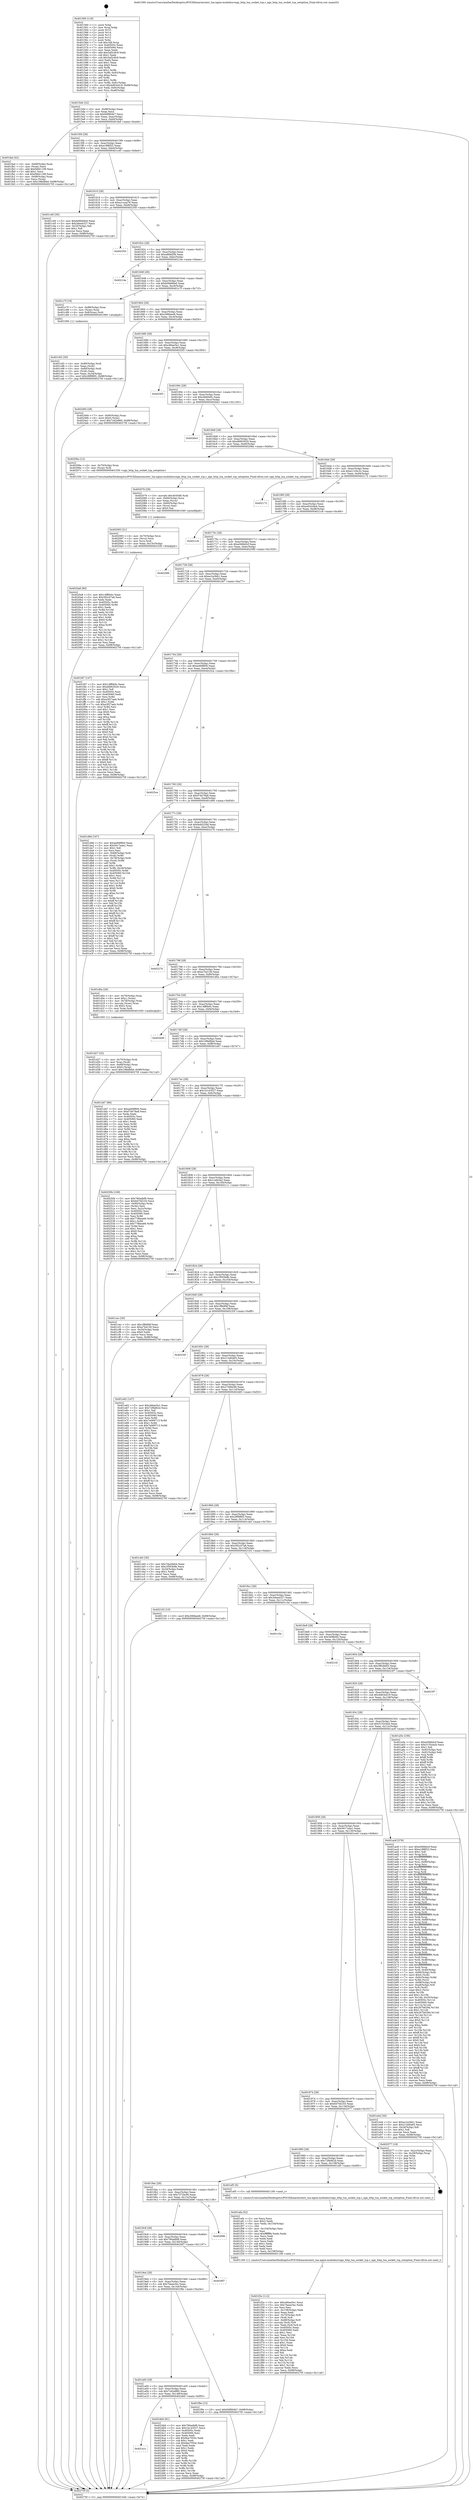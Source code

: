 digraph "0x401560" {
  label = "0x401560 (/mnt/c/Users/mathe/Desktop/tcc/POCII/binaries/extr_lua-nginx-modulesrcngx_http_lua_socket_tcp.c_ngx_http_lua_socket_tcp_setoption_Final-ollvm.out::main(0))"
  labelloc = "t"
  node[shape=record]

  Entry [label="",width=0.3,height=0.3,shape=circle,fillcolor=black,style=filled]
  "0x4015d4" [label="{
     0x4015d4 [32]\l
     | [instrs]\l
     &nbsp;&nbsp;0x4015d4 \<+6\>: mov -0x98(%rbp),%eax\l
     &nbsp;&nbsp;0x4015da \<+2\>: mov %eax,%ecx\l
     &nbsp;&nbsp;0x4015dc \<+6\>: sub $0x94f964b7,%ecx\l
     &nbsp;&nbsp;0x4015e2 \<+6\>: mov %eax,-0xac(%rbp)\l
     &nbsp;&nbsp;0x4015e8 \<+6\>: mov %ecx,-0xb0(%rbp)\l
     &nbsp;&nbsp;0x4015ee \<+6\>: je 0000000000401fad \<main+0xa4d\>\l
  }"]
  "0x401fad" [label="{
     0x401fad [42]\l
     | [instrs]\l
     &nbsp;&nbsp;0x401fad \<+4\>: mov -0x68(%rbp),%rax\l
     &nbsp;&nbsp;0x401fb1 \<+2\>: mov (%rax),%ecx\l
     &nbsp;&nbsp;0x401fb3 \<+6\>: add $0xf4841199,%ecx\l
     &nbsp;&nbsp;0x401fb9 \<+3\>: add $0x1,%ecx\l
     &nbsp;&nbsp;0x401fbc \<+6\>: sub $0xf4841199,%ecx\l
     &nbsp;&nbsp;0x401fc2 \<+4\>: mov -0x68(%rbp),%rax\l
     &nbsp;&nbsp;0x401fc6 \<+2\>: mov %ecx,(%rax)\l
     &nbsp;&nbsp;0x401fc8 \<+10\>: movl $0x198efbbd,-0x98(%rbp)\l
     &nbsp;&nbsp;0x401fd2 \<+5\>: jmp 000000000040270f \<main+0x11af\>\l
  }"]
  "0x4015f4" [label="{
     0x4015f4 [28]\l
     | [instrs]\l
     &nbsp;&nbsp;0x4015f4 \<+5\>: jmp 00000000004015f9 \<main+0x99\>\l
     &nbsp;&nbsp;0x4015f9 \<+6\>: mov -0xac(%rbp),%eax\l
     &nbsp;&nbsp;0x4015ff \<+5\>: sub $0xa18f6f22,%eax\l
     &nbsp;&nbsp;0x401604 \<+6\>: mov %eax,-0xb4(%rbp)\l
     &nbsp;&nbsp;0x40160a \<+6\>: je 0000000000401c40 \<main+0x6e0\>\l
  }"]
  Exit [label="",width=0.3,height=0.3,shape=circle,fillcolor=black,style=filled,peripheries=2]
  "0x401c40" [label="{
     0x401c40 [30]\l
     | [instrs]\l
     &nbsp;&nbsp;0x401c40 \<+5\>: mov $0xb06b66e0,%eax\l
     &nbsp;&nbsp;0x401c45 \<+5\>: mov $0x3dea4327,%ecx\l
     &nbsp;&nbsp;0x401c4a \<+3\>: mov -0x35(%rbp),%dl\l
     &nbsp;&nbsp;0x401c4d \<+3\>: test $0x1,%dl\l
     &nbsp;&nbsp;0x401c50 \<+3\>: cmovne %ecx,%eax\l
     &nbsp;&nbsp;0x401c53 \<+6\>: mov %eax,-0x98(%rbp)\l
     &nbsp;&nbsp;0x401c59 \<+5\>: jmp 000000000040270f \<main+0x11af\>\l
  }"]
  "0x401610" [label="{
     0x401610 [28]\l
     | [instrs]\l
     &nbsp;&nbsp;0x401610 \<+5\>: jmp 0000000000401615 \<main+0xb5\>\l
     &nbsp;&nbsp;0x401615 \<+6\>: mov -0xac(%rbp),%eax\l
     &nbsp;&nbsp;0x40161b \<+5\>: sub $0xa1ccaa79,%eax\l
     &nbsp;&nbsp;0x401620 \<+6\>: mov %eax,-0xb8(%rbp)\l
     &nbsp;&nbsp;0x401626 \<+6\>: je 0000000000402350 \<main+0xdf0\>\l
  }"]
  "0x401a1c" [label="{
     0x401a1c\l
  }", style=dashed]
  "0x402350" [label="{
     0x402350\l
  }", style=dashed]
  "0x40162c" [label="{
     0x40162c [28]\l
     | [instrs]\l
     &nbsp;&nbsp;0x40162c \<+5\>: jmp 0000000000401631 \<main+0xd1\>\l
     &nbsp;&nbsp;0x401631 \<+6\>: mov -0xac(%rbp),%eax\l
     &nbsp;&nbsp;0x401637 \<+5\>: sub $0xa86bf2f4,%eax\l
     &nbsp;&nbsp;0x40163c \<+6\>: mov %eax,-0xbc(%rbp)\l
     &nbsp;&nbsp;0x401642 \<+6\>: je 000000000040214e \<main+0xbee\>\l
  }"]
  "0x4024b0" [label="{
     0x4024b0 [91]\l
     | [instrs]\l
     &nbsp;&nbsp;0x4024b0 \<+5\>: mov $0x780adbf9,%eax\l
     &nbsp;&nbsp;0x4024b5 \<+5\>: mov $0x1b143527,%ecx\l
     &nbsp;&nbsp;0x4024ba \<+7\>: mov 0x40505c,%edx\l
     &nbsp;&nbsp;0x4024c1 \<+7\>: mov 0x405060,%esi\l
     &nbsp;&nbsp;0x4024c8 \<+2\>: mov %edx,%edi\l
     &nbsp;&nbsp;0x4024ca \<+6\>: add $0x9ae7054c,%edi\l
     &nbsp;&nbsp;0x4024d0 \<+3\>: sub $0x1,%edi\l
     &nbsp;&nbsp;0x4024d3 \<+6\>: sub $0x9ae7054c,%edi\l
     &nbsp;&nbsp;0x4024d9 \<+3\>: imul %edi,%edx\l
     &nbsp;&nbsp;0x4024dc \<+3\>: and $0x1,%edx\l
     &nbsp;&nbsp;0x4024df \<+3\>: cmp $0x0,%edx\l
     &nbsp;&nbsp;0x4024e2 \<+4\>: sete %r8b\l
     &nbsp;&nbsp;0x4024e6 \<+3\>: cmp $0xa,%esi\l
     &nbsp;&nbsp;0x4024e9 \<+4\>: setl %r9b\l
     &nbsp;&nbsp;0x4024ed \<+3\>: mov %r8b,%r10b\l
     &nbsp;&nbsp;0x4024f0 \<+3\>: and %r9b,%r10b\l
     &nbsp;&nbsp;0x4024f3 \<+3\>: xor %r9b,%r8b\l
     &nbsp;&nbsp;0x4024f6 \<+3\>: or %r8b,%r10b\l
     &nbsp;&nbsp;0x4024f9 \<+4\>: test $0x1,%r10b\l
     &nbsp;&nbsp;0x4024fd \<+3\>: cmovne %ecx,%eax\l
     &nbsp;&nbsp;0x402500 \<+6\>: mov %eax,-0x98(%rbp)\l
     &nbsp;&nbsp;0x402506 \<+5\>: jmp 000000000040270f \<main+0x11af\>\l
  }"]
  "0x40214e" [label="{
     0x40214e\l
  }", style=dashed]
  "0x401648" [label="{
     0x401648 [28]\l
     | [instrs]\l
     &nbsp;&nbsp;0x401648 \<+5\>: jmp 000000000040164d \<main+0xed\>\l
     &nbsp;&nbsp;0x40164d \<+6\>: mov -0xac(%rbp),%eax\l
     &nbsp;&nbsp;0x401653 \<+5\>: sub $0xb06b66e0,%eax\l
     &nbsp;&nbsp;0x401658 \<+6\>: mov %eax,-0xc0(%rbp)\l
     &nbsp;&nbsp;0x40165e \<+6\>: je 0000000000401c7f \<main+0x71f\>\l
  }"]
  "0x4020a8" [label="{
     0x4020a8 [90]\l
     | [instrs]\l
     &nbsp;&nbsp;0x4020a8 \<+5\>: mov $0x14ff0b0c,%eax\l
     &nbsp;&nbsp;0x4020ad \<+5\>: mov $0x392c07a6,%esi\l
     &nbsp;&nbsp;0x4020b2 \<+2\>: xor %edx,%edx\l
     &nbsp;&nbsp;0x4020b4 \<+8\>: mov 0x40505c,%r8d\l
     &nbsp;&nbsp;0x4020bc \<+8\>: mov 0x405060,%r9d\l
     &nbsp;&nbsp;0x4020c4 \<+3\>: sub $0x1,%edx\l
     &nbsp;&nbsp;0x4020c7 \<+3\>: mov %r8d,%r10d\l
     &nbsp;&nbsp;0x4020ca \<+3\>: add %edx,%r10d\l
     &nbsp;&nbsp;0x4020cd \<+4\>: imul %r10d,%r8d\l
     &nbsp;&nbsp;0x4020d1 \<+4\>: and $0x1,%r8d\l
     &nbsp;&nbsp;0x4020d5 \<+4\>: cmp $0x0,%r8d\l
     &nbsp;&nbsp;0x4020d9 \<+4\>: sete %r11b\l
     &nbsp;&nbsp;0x4020dd \<+4\>: cmp $0xa,%r9d\l
     &nbsp;&nbsp;0x4020e1 \<+3\>: setl %bl\l
     &nbsp;&nbsp;0x4020e4 \<+3\>: mov %r11b,%r14b\l
     &nbsp;&nbsp;0x4020e7 \<+3\>: and %bl,%r14b\l
     &nbsp;&nbsp;0x4020ea \<+3\>: xor %bl,%r11b\l
     &nbsp;&nbsp;0x4020ed \<+3\>: or %r11b,%r14b\l
     &nbsp;&nbsp;0x4020f0 \<+4\>: test $0x1,%r14b\l
     &nbsp;&nbsp;0x4020f4 \<+3\>: cmovne %esi,%eax\l
     &nbsp;&nbsp;0x4020f7 \<+6\>: mov %eax,-0x98(%rbp)\l
     &nbsp;&nbsp;0x4020fd \<+5\>: jmp 000000000040270f \<main+0x11af\>\l
  }"]
  "0x401c7f" [label="{
     0x401c7f [19]\l
     | [instrs]\l
     &nbsp;&nbsp;0x401c7f \<+7\>: mov -0x88(%rbp),%rax\l
     &nbsp;&nbsp;0x401c86 \<+3\>: mov (%rax),%rax\l
     &nbsp;&nbsp;0x401c89 \<+4\>: mov 0x8(%rax),%rdi\l
     &nbsp;&nbsp;0x401c8d \<+5\>: call 0000000000401060 \<atoi@plt\>\l
     | [calls]\l
     &nbsp;&nbsp;0x401060 \{1\} (unknown)\l
  }"]
  "0x401664" [label="{
     0x401664 [28]\l
     | [instrs]\l
     &nbsp;&nbsp;0x401664 \<+5\>: jmp 0000000000401669 \<main+0x109\>\l
     &nbsp;&nbsp;0x401669 \<+6\>: mov -0xac(%rbp),%eax\l
     &nbsp;&nbsp;0x40166f \<+5\>: sub $0xc068aee8,%eax\l
     &nbsp;&nbsp;0x401674 \<+6\>: mov %eax,-0xc4(%rbp)\l
     &nbsp;&nbsp;0x40167a \<+6\>: je 0000000000402494 \<main+0xf34\>\l
  }"]
  "0x402093" [label="{
     0x402093 [21]\l
     | [instrs]\l
     &nbsp;&nbsp;0x402093 \<+4\>: mov -0x70(%rbp),%rcx\l
     &nbsp;&nbsp;0x402097 \<+3\>: mov (%rcx),%rcx\l
     &nbsp;&nbsp;0x40209a \<+3\>: mov %rcx,%rdi\l
     &nbsp;&nbsp;0x40209d \<+6\>: mov %eax,-0x15c(%rbp)\l
     &nbsp;&nbsp;0x4020a3 \<+5\>: call 0000000000401030 \<free@plt\>\l
     | [calls]\l
     &nbsp;&nbsp;0x401030 \{1\} (unknown)\l
  }"]
  "0x402494" [label="{
     0x402494 [28]\l
     | [instrs]\l
     &nbsp;&nbsp;0x402494 \<+7\>: mov -0x90(%rbp),%rax\l
     &nbsp;&nbsp;0x40249b \<+6\>: movl $0x0,(%rax)\l
     &nbsp;&nbsp;0x4024a1 \<+10\>: movl $0x7cd2e860,-0x98(%rbp)\l
     &nbsp;&nbsp;0x4024ab \<+5\>: jmp 000000000040270f \<main+0x11af\>\l
  }"]
  "0x401680" [label="{
     0x401680 [28]\l
     | [instrs]\l
     &nbsp;&nbsp;0x401680 \<+5\>: jmp 0000000000401685 \<main+0x125\>\l
     &nbsp;&nbsp;0x401685 \<+6\>: mov -0xac(%rbp),%eax\l
     &nbsp;&nbsp;0x40168b \<+5\>: sub $0xc66ae5e1,%eax\l
     &nbsp;&nbsp;0x401690 \<+6\>: mov %eax,-0xc8(%rbp)\l
     &nbsp;&nbsp;0x401696 \<+6\>: je 00000000004025f3 \<main+0x1093\>\l
  }"]
  "0x402076" [label="{
     0x402076 [29]\l
     | [instrs]\l
     &nbsp;&nbsp;0x402076 \<+10\>: movabs $0x4030d6,%rdi\l
     &nbsp;&nbsp;0x402080 \<+4\>: mov -0x60(%rbp),%rcx\l
     &nbsp;&nbsp;0x402084 \<+2\>: mov %eax,(%rcx)\l
     &nbsp;&nbsp;0x402086 \<+4\>: mov -0x60(%rbp),%rcx\l
     &nbsp;&nbsp;0x40208a \<+2\>: mov (%rcx),%esi\l
     &nbsp;&nbsp;0x40208c \<+2\>: mov $0x0,%al\l
     &nbsp;&nbsp;0x40208e \<+5\>: call 0000000000401040 \<printf@plt\>\l
     | [calls]\l
     &nbsp;&nbsp;0x401040 \{1\} (unknown)\l
  }"]
  "0x4025f3" [label="{
     0x4025f3\l
  }", style=dashed]
  "0x40169c" [label="{
     0x40169c [28]\l
     | [instrs]\l
     &nbsp;&nbsp;0x40169c \<+5\>: jmp 00000000004016a1 \<main+0x141\>\l
     &nbsp;&nbsp;0x4016a1 \<+6\>: mov -0xac(%rbp),%eax\l
     &nbsp;&nbsp;0x4016a7 \<+5\>: sub $0xcfe60e9c,%eax\l
     &nbsp;&nbsp;0x4016ac \<+6\>: mov %eax,-0xcc(%rbp)\l
     &nbsp;&nbsp;0x4016b2 \<+6\>: je 00000000004026e3 \<main+0x1183\>\l
  }"]
  "0x401a00" [label="{
     0x401a00 [28]\l
     | [instrs]\l
     &nbsp;&nbsp;0x401a00 \<+5\>: jmp 0000000000401a05 \<main+0x4a5\>\l
     &nbsp;&nbsp;0x401a05 \<+6\>: mov -0xac(%rbp),%eax\l
     &nbsp;&nbsp;0x401a0b \<+5\>: sub $0x7cd2e860,%eax\l
     &nbsp;&nbsp;0x401a10 \<+6\>: mov %eax,-0x148(%rbp)\l
     &nbsp;&nbsp;0x401a16 \<+6\>: je 00000000004024b0 \<main+0xf50\>\l
  }"]
  "0x4026e3" [label="{
     0x4026e3\l
  }", style=dashed]
  "0x4016b8" [label="{
     0x4016b8 [28]\l
     | [instrs]\l
     &nbsp;&nbsp;0x4016b8 \<+5\>: jmp 00000000004016bd \<main+0x15d\>\l
     &nbsp;&nbsp;0x4016bd \<+6\>: mov -0xac(%rbp),%eax\l
     &nbsp;&nbsp;0x4016c3 \<+5\>: sub $0xd6663020,%eax\l
     &nbsp;&nbsp;0x4016c8 \<+6\>: mov %eax,-0xd0(%rbp)\l
     &nbsp;&nbsp;0x4016ce \<+6\>: je 000000000040206a \<main+0xb0a\>\l
  }"]
  "0x401f9e" [label="{
     0x401f9e [15]\l
     | [instrs]\l
     &nbsp;&nbsp;0x401f9e \<+10\>: movl $0x94f964b7,-0x98(%rbp)\l
     &nbsp;&nbsp;0x401fa8 \<+5\>: jmp 000000000040270f \<main+0x11af\>\l
  }"]
  "0x40206a" [label="{
     0x40206a [12]\l
     | [instrs]\l
     &nbsp;&nbsp;0x40206a \<+4\>: mov -0x70(%rbp),%rax\l
     &nbsp;&nbsp;0x40206e \<+3\>: mov (%rax),%rdi\l
     &nbsp;&nbsp;0x402071 \<+5\>: call 0000000000401550 \<ngx_http_lua_socket_tcp_setoption\>\l
     | [calls]\l
     &nbsp;&nbsp;0x401550 \{1\} (/mnt/c/Users/mathe/Desktop/tcc/POCII/binaries/extr_lua-nginx-modulesrcngx_http_lua_socket_tcp.c_ngx_http_lua_socket_tcp_setoption_Final-ollvm.out::ngx_http_lua_socket_tcp_setoption)\l
  }"]
  "0x4016d4" [label="{
     0x4016d4 [28]\l
     | [instrs]\l
     &nbsp;&nbsp;0x4016d4 \<+5\>: jmp 00000000004016d9 \<main+0x179\>\l
     &nbsp;&nbsp;0x4016d9 \<+6\>: mov -0xac(%rbp),%eax\l
     &nbsp;&nbsp;0x4016df \<+5\>: sub $0xe1104c2c,%eax\l
     &nbsp;&nbsp;0x4016e4 \<+6\>: mov %eax,-0xd4(%rbp)\l
     &nbsp;&nbsp;0x4016ea \<+6\>: je 0000000000402172 \<main+0xc12\>\l
  }"]
  "0x4019e4" [label="{
     0x4019e4 [28]\l
     | [instrs]\l
     &nbsp;&nbsp;0x4019e4 \<+5\>: jmp 00000000004019e9 \<main+0x489\>\l
     &nbsp;&nbsp;0x4019e9 \<+6\>: mov -0xac(%rbp),%eax\l
     &nbsp;&nbsp;0x4019ef \<+5\>: sub $0x7beee3ec,%eax\l
     &nbsp;&nbsp;0x4019f4 \<+6\>: mov %eax,-0x144(%rbp)\l
     &nbsp;&nbsp;0x4019fa \<+6\>: je 0000000000401f9e \<main+0xa3e\>\l
  }"]
  "0x402172" [label="{
     0x402172\l
  }", style=dashed]
  "0x4016f0" [label="{
     0x4016f0 [28]\l
     | [instrs]\l
     &nbsp;&nbsp;0x4016f0 \<+5\>: jmp 00000000004016f5 \<main+0x195\>\l
     &nbsp;&nbsp;0x4016f5 \<+6\>: mov -0xac(%rbp),%eax\l
     &nbsp;&nbsp;0x4016fb \<+5\>: sub $0xe4542de4,%eax\l
     &nbsp;&nbsp;0x401700 \<+6\>: mov %eax,-0xd8(%rbp)\l
     &nbsp;&nbsp;0x401706 \<+6\>: je 00000000004021c8 \<main+0xc68\>\l
  }"]
  "0x4026f7" [label="{
     0x4026f7\l
  }", style=dashed]
  "0x4021c8" [label="{
     0x4021c8\l
  }", style=dashed]
  "0x40170c" [label="{
     0x40170c [28]\l
     | [instrs]\l
     &nbsp;&nbsp;0x40170c \<+5\>: jmp 0000000000401711 \<main+0x1b1\>\l
     &nbsp;&nbsp;0x401711 \<+6\>: mov -0xac(%rbp),%eax\l
     &nbsp;&nbsp;0x401717 \<+5\>: sub $0xe566b0cf,%eax\l
     &nbsp;&nbsp;0x40171c \<+6\>: mov %eax,-0xdc(%rbp)\l
     &nbsp;&nbsp;0x401722 \<+6\>: je 0000000000402589 \<main+0x1029\>\l
  }"]
  "0x4019c8" [label="{
     0x4019c8 [28]\l
     | [instrs]\l
     &nbsp;&nbsp;0x4019c8 \<+5\>: jmp 00000000004019cd \<main+0x46d\>\l
     &nbsp;&nbsp;0x4019cd \<+6\>: mov -0xac(%rbp),%eax\l
     &nbsp;&nbsp;0x4019d3 \<+5\>: sub $0x780adbf9,%eax\l
     &nbsp;&nbsp;0x4019d8 \<+6\>: mov %eax,-0x140(%rbp)\l
     &nbsp;&nbsp;0x4019de \<+6\>: je 00000000004026f7 \<main+0x1197\>\l
  }"]
  "0x402589" [label="{
     0x402589\l
  }", style=dashed]
  "0x401728" [label="{
     0x401728 [28]\l
     | [instrs]\l
     &nbsp;&nbsp;0x401728 \<+5\>: jmp 000000000040172d \<main+0x1cd\>\l
     &nbsp;&nbsp;0x40172d \<+6\>: mov -0xac(%rbp),%eax\l
     &nbsp;&nbsp;0x401733 \<+5\>: sub $0xec2a3bb1,%eax\l
     &nbsp;&nbsp;0x401738 \<+6\>: mov %eax,-0xe0(%rbp)\l
     &nbsp;&nbsp;0x40173e \<+6\>: je 0000000000401fd7 \<main+0xa77\>\l
  }"]
  "0x402696" [label="{
     0x402696\l
  }", style=dashed]
  "0x401fd7" [label="{
     0x401fd7 [147]\l
     | [instrs]\l
     &nbsp;&nbsp;0x401fd7 \<+5\>: mov $0x14ff0b0c,%eax\l
     &nbsp;&nbsp;0x401fdc \<+5\>: mov $0xd6663020,%ecx\l
     &nbsp;&nbsp;0x401fe1 \<+2\>: mov $0x1,%dl\l
     &nbsp;&nbsp;0x401fe3 \<+7\>: mov 0x40505c,%esi\l
     &nbsp;&nbsp;0x401fea \<+7\>: mov 0x405060,%edi\l
     &nbsp;&nbsp;0x401ff1 \<+3\>: mov %esi,%r8d\l
     &nbsp;&nbsp;0x401ff4 \<+7\>: add $0xa3f27aeb,%r8d\l
     &nbsp;&nbsp;0x401ffb \<+4\>: sub $0x1,%r8d\l
     &nbsp;&nbsp;0x401fff \<+7\>: sub $0xa3f27aeb,%r8d\l
     &nbsp;&nbsp;0x402006 \<+4\>: imul %r8d,%esi\l
     &nbsp;&nbsp;0x40200a \<+3\>: and $0x1,%esi\l
     &nbsp;&nbsp;0x40200d \<+3\>: cmp $0x0,%esi\l
     &nbsp;&nbsp;0x402010 \<+4\>: sete %r9b\l
     &nbsp;&nbsp;0x402014 \<+3\>: cmp $0xa,%edi\l
     &nbsp;&nbsp;0x402017 \<+4\>: setl %r10b\l
     &nbsp;&nbsp;0x40201b \<+3\>: mov %r9b,%r11b\l
     &nbsp;&nbsp;0x40201e \<+4\>: xor $0xff,%r11b\l
     &nbsp;&nbsp;0x402022 \<+3\>: mov %r10b,%bl\l
     &nbsp;&nbsp;0x402025 \<+3\>: xor $0xff,%bl\l
     &nbsp;&nbsp;0x402028 \<+3\>: xor $0x0,%dl\l
     &nbsp;&nbsp;0x40202b \<+3\>: mov %r11b,%r14b\l
     &nbsp;&nbsp;0x40202e \<+4\>: and $0x0,%r14b\l
     &nbsp;&nbsp;0x402032 \<+3\>: and %dl,%r9b\l
     &nbsp;&nbsp;0x402035 \<+3\>: mov %bl,%r15b\l
     &nbsp;&nbsp;0x402038 \<+4\>: and $0x0,%r15b\l
     &nbsp;&nbsp;0x40203c \<+3\>: and %dl,%r10b\l
     &nbsp;&nbsp;0x40203f \<+3\>: or %r9b,%r14b\l
     &nbsp;&nbsp;0x402042 \<+3\>: or %r10b,%r15b\l
     &nbsp;&nbsp;0x402045 \<+3\>: xor %r15b,%r14b\l
     &nbsp;&nbsp;0x402048 \<+3\>: or %bl,%r11b\l
     &nbsp;&nbsp;0x40204b \<+4\>: xor $0xff,%r11b\l
     &nbsp;&nbsp;0x40204f \<+3\>: or $0x0,%dl\l
     &nbsp;&nbsp;0x402052 \<+3\>: and %dl,%r11b\l
     &nbsp;&nbsp;0x402055 \<+3\>: or %r11b,%r14b\l
     &nbsp;&nbsp;0x402058 \<+4\>: test $0x1,%r14b\l
     &nbsp;&nbsp;0x40205c \<+3\>: cmovne %ecx,%eax\l
     &nbsp;&nbsp;0x40205f \<+6\>: mov %eax,-0x98(%rbp)\l
     &nbsp;&nbsp;0x402065 \<+5\>: jmp 000000000040270f \<main+0x11af\>\l
  }"]
  "0x401744" [label="{
     0x401744 [28]\l
     | [instrs]\l
     &nbsp;&nbsp;0x401744 \<+5\>: jmp 0000000000401749 \<main+0x1e9\>\l
     &nbsp;&nbsp;0x401749 \<+6\>: mov -0xac(%rbp),%eax\l
     &nbsp;&nbsp;0x40174f \<+5\>: sub $0xee69f800,%eax\l
     &nbsp;&nbsp;0x401754 \<+6\>: mov %eax,-0xe4(%rbp)\l
     &nbsp;&nbsp;0x40175a \<+6\>: je 00000000004025ce \<main+0x106e\>\l
  }"]
  "0x401f2e" [label="{
     0x401f2e [112]\l
     | [instrs]\l
     &nbsp;&nbsp;0x401f2e \<+5\>: mov $0xc66ae5e1,%ecx\l
     &nbsp;&nbsp;0x401f33 \<+5\>: mov $0x7beee3ec,%edx\l
     &nbsp;&nbsp;0x401f38 \<+2\>: xor %esi,%esi\l
     &nbsp;&nbsp;0x401f3a \<+6\>: mov -0x158(%rbp),%edi\l
     &nbsp;&nbsp;0x401f40 \<+3\>: imul %eax,%edi\l
     &nbsp;&nbsp;0x401f43 \<+4\>: mov -0x70(%rbp),%r8\l
     &nbsp;&nbsp;0x401f47 \<+3\>: mov (%r8),%r8\l
     &nbsp;&nbsp;0x401f4a \<+4\>: mov -0x68(%rbp),%r9\l
     &nbsp;&nbsp;0x401f4e \<+3\>: movslq (%r9),%r9\l
     &nbsp;&nbsp;0x401f51 \<+4\>: mov %edi,(%r8,%r9,4)\l
     &nbsp;&nbsp;0x401f55 \<+7\>: mov 0x40505c,%eax\l
     &nbsp;&nbsp;0x401f5c \<+7\>: mov 0x405060,%edi\l
     &nbsp;&nbsp;0x401f63 \<+3\>: sub $0x1,%esi\l
     &nbsp;&nbsp;0x401f66 \<+3\>: mov %eax,%r10d\l
     &nbsp;&nbsp;0x401f69 \<+3\>: add %esi,%r10d\l
     &nbsp;&nbsp;0x401f6c \<+4\>: imul %r10d,%eax\l
     &nbsp;&nbsp;0x401f70 \<+3\>: and $0x1,%eax\l
     &nbsp;&nbsp;0x401f73 \<+3\>: cmp $0x0,%eax\l
     &nbsp;&nbsp;0x401f76 \<+4\>: sete %r11b\l
     &nbsp;&nbsp;0x401f7a \<+3\>: cmp $0xa,%edi\l
     &nbsp;&nbsp;0x401f7d \<+3\>: setl %bl\l
     &nbsp;&nbsp;0x401f80 \<+3\>: mov %r11b,%r14b\l
     &nbsp;&nbsp;0x401f83 \<+3\>: and %bl,%r14b\l
     &nbsp;&nbsp;0x401f86 \<+3\>: xor %bl,%r11b\l
     &nbsp;&nbsp;0x401f89 \<+3\>: or %r11b,%r14b\l
     &nbsp;&nbsp;0x401f8c \<+4\>: test $0x1,%r14b\l
     &nbsp;&nbsp;0x401f90 \<+3\>: cmovne %edx,%ecx\l
     &nbsp;&nbsp;0x401f93 \<+6\>: mov %ecx,-0x98(%rbp)\l
     &nbsp;&nbsp;0x401f99 \<+5\>: jmp 000000000040270f \<main+0x11af\>\l
  }"]
  "0x4025ce" [label="{
     0x4025ce\l
  }", style=dashed]
  "0x401760" [label="{
     0x401760 [28]\l
     | [instrs]\l
     &nbsp;&nbsp;0x401760 \<+5\>: jmp 0000000000401765 \<main+0x205\>\l
     &nbsp;&nbsp;0x401765 \<+6\>: mov -0xac(%rbp),%eax\l
     &nbsp;&nbsp;0x40176b \<+5\>: sub $0xf74b78a8,%eax\l
     &nbsp;&nbsp;0x401770 \<+6\>: mov %eax,-0xe8(%rbp)\l
     &nbsp;&nbsp;0x401776 \<+6\>: je 0000000000401d9d \<main+0x83d\>\l
  }"]
  "0x401efa" [label="{
     0x401efa [52]\l
     | [instrs]\l
     &nbsp;&nbsp;0x401efa \<+2\>: xor %ecx,%ecx\l
     &nbsp;&nbsp;0x401efc \<+5\>: mov $0x2,%edx\l
     &nbsp;&nbsp;0x401f01 \<+6\>: mov %edx,-0x154(%rbp)\l
     &nbsp;&nbsp;0x401f07 \<+1\>: cltd\l
     &nbsp;&nbsp;0x401f08 \<+6\>: mov -0x154(%rbp),%esi\l
     &nbsp;&nbsp;0x401f0e \<+2\>: idiv %esi\l
     &nbsp;&nbsp;0x401f10 \<+6\>: imul $0xfffffffe,%edx,%edx\l
     &nbsp;&nbsp;0x401f16 \<+2\>: mov %ecx,%edi\l
     &nbsp;&nbsp;0x401f18 \<+2\>: sub %edx,%edi\l
     &nbsp;&nbsp;0x401f1a \<+2\>: mov %ecx,%edx\l
     &nbsp;&nbsp;0x401f1c \<+3\>: sub $0x1,%edx\l
     &nbsp;&nbsp;0x401f1f \<+2\>: add %edx,%edi\l
     &nbsp;&nbsp;0x401f21 \<+2\>: sub %edi,%ecx\l
     &nbsp;&nbsp;0x401f23 \<+6\>: mov %ecx,-0x158(%rbp)\l
     &nbsp;&nbsp;0x401f29 \<+5\>: call 0000000000401160 \<next_i\>\l
     | [calls]\l
     &nbsp;&nbsp;0x401160 \{1\} (/mnt/c/Users/mathe/Desktop/tcc/POCII/binaries/extr_lua-nginx-modulesrcngx_http_lua_socket_tcp.c_ngx_http_lua_socket_tcp_setoption_Final-ollvm.out::next_i)\l
  }"]
  "0x401d9d" [label="{
     0x401d9d [167]\l
     | [instrs]\l
     &nbsp;&nbsp;0x401d9d \<+5\>: mov $0xee69f800,%eax\l
     &nbsp;&nbsp;0x401da2 \<+5\>: mov $0x5617a4a1,%ecx\l
     &nbsp;&nbsp;0x401da7 \<+2\>: mov $0x1,%dl\l
     &nbsp;&nbsp;0x401da9 \<+2\>: xor %esi,%esi\l
     &nbsp;&nbsp;0x401dab \<+4\>: mov -0x68(%rbp),%rdi\l
     &nbsp;&nbsp;0x401daf \<+3\>: mov (%rdi),%r8d\l
     &nbsp;&nbsp;0x401db2 \<+4\>: mov -0x78(%rbp),%rdi\l
     &nbsp;&nbsp;0x401db6 \<+3\>: cmp (%rdi),%r8d\l
     &nbsp;&nbsp;0x401db9 \<+4\>: setl %r9b\l
     &nbsp;&nbsp;0x401dbd \<+4\>: and $0x1,%r9b\l
     &nbsp;&nbsp;0x401dc1 \<+4\>: mov %r9b,-0x2d(%rbp)\l
     &nbsp;&nbsp;0x401dc5 \<+8\>: mov 0x40505c,%r8d\l
     &nbsp;&nbsp;0x401dcd \<+8\>: mov 0x405060,%r10d\l
     &nbsp;&nbsp;0x401dd5 \<+3\>: sub $0x1,%esi\l
     &nbsp;&nbsp;0x401dd8 \<+3\>: mov %r8d,%r11d\l
     &nbsp;&nbsp;0x401ddb \<+3\>: add %esi,%r11d\l
     &nbsp;&nbsp;0x401dde \<+4\>: imul %r11d,%r8d\l
     &nbsp;&nbsp;0x401de2 \<+4\>: and $0x1,%r8d\l
     &nbsp;&nbsp;0x401de6 \<+4\>: cmp $0x0,%r8d\l
     &nbsp;&nbsp;0x401dea \<+4\>: sete %r9b\l
     &nbsp;&nbsp;0x401dee \<+4\>: cmp $0xa,%r10d\l
     &nbsp;&nbsp;0x401df2 \<+3\>: setl %bl\l
     &nbsp;&nbsp;0x401df5 \<+3\>: mov %r9b,%r14b\l
     &nbsp;&nbsp;0x401df8 \<+4\>: xor $0xff,%r14b\l
     &nbsp;&nbsp;0x401dfc \<+3\>: mov %bl,%r15b\l
     &nbsp;&nbsp;0x401dff \<+4\>: xor $0xff,%r15b\l
     &nbsp;&nbsp;0x401e03 \<+3\>: xor $0x1,%dl\l
     &nbsp;&nbsp;0x401e06 \<+3\>: mov %r14b,%r12b\l
     &nbsp;&nbsp;0x401e09 \<+4\>: and $0xff,%r12b\l
     &nbsp;&nbsp;0x401e0d \<+3\>: and %dl,%r9b\l
     &nbsp;&nbsp;0x401e10 \<+3\>: mov %r15b,%r13b\l
     &nbsp;&nbsp;0x401e13 \<+4\>: and $0xff,%r13b\l
     &nbsp;&nbsp;0x401e17 \<+2\>: and %dl,%bl\l
     &nbsp;&nbsp;0x401e19 \<+3\>: or %r9b,%r12b\l
     &nbsp;&nbsp;0x401e1c \<+3\>: or %bl,%r13b\l
     &nbsp;&nbsp;0x401e1f \<+3\>: xor %r13b,%r12b\l
     &nbsp;&nbsp;0x401e22 \<+3\>: or %r15b,%r14b\l
     &nbsp;&nbsp;0x401e25 \<+4\>: xor $0xff,%r14b\l
     &nbsp;&nbsp;0x401e29 \<+3\>: or $0x1,%dl\l
     &nbsp;&nbsp;0x401e2c \<+3\>: and %dl,%r14b\l
     &nbsp;&nbsp;0x401e2f \<+3\>: or %r14b,%r12b\l
     &nbsp;&nbsp;0x401e32 \<+4\>: test $0x1,%r12b\l
     &nbsp;&nbsp;0x401e36 \<+3\>: cmovne %ecx,%eax\l
     &nbsp;&nbsp;0x401e39 \<+6\>: mov %eax,-0x98(%rbp)\l
     &nbsp;&nbsp;0x401e3f \<+5\>: jmp 000000000040270f \<main+0x11af\>\l
  }"]
  "0x40177c" [label="{
     0x40177c [28]\l
     | [instrs]\l
     &nbsp;&nbsp;0x40177c \<+5\>: jmp 0000000000401781 \<main+0x221\>\l
     &nbsp;&nbsp;0x401781 \<+6\>: mov -0xac(%rbp),%eax\l
     &nbsp;&nbsp;0x401787 \<+5\>: sub $0xfa4022dd,%eax\l
     &nbsp;&nbsp;0x40178c \<+6\>: mov %eax,-0xec(%rbp)\l
     &nbsp;&nbsp;0x401792 \<+6\>: je 000000000040227b \<main+0xd1b\>\l
  }"]
  "0x4019ac" [label="{
     0x4019ac [28]\l
     | [instrs]\l
     &nbsp;&nbsp;0x4019ac \<+5\>: jmp 00000000004019b1 \<main+0x451\>\l
     &nbsp;&nbsp;0x4019b1 \<+6\>: mov -0xac(%rbp),%eax\l
     &nbsp;&nbsp;0x4019b7 \<+5\>: sub $0x7372bcf4,%eax\l
     &nbsp;&nbsp;0x4019bc \<+6\>: mov %eax,-0x13c(%rbp)\l
     &nbsp;&nbsp;0x4019c2 \<+6\>: je 0000000000402696 \<main+0x1136\>\l
  }"]
  "0x40227b" [label="{
     0x40227b\l
  }", style=dashed]
  "0x401798" [label="{
     0x401798 [28]\l
     | [instrs]\l
     &nbsp;&nbsp;0x401798 \<+5\>: jmp 000000000040179d \<main+0x23d\>\l
     &nbsp;&nbsp;0x40179d \<+6\>: mov -0xac(%rbp),%eax\l
     &nbsp;&nbsp;0x4017a3 \<+5\>: sub $0xa7b4150,%eax\l
     &nbsp;&nbsp;0x4017a8 \<+6\>: mov %eax,-0xf0(%rbp)\l
     &nbsp;&nbsp;0x4017ae \<+6\>: je 0000000000401d0a \<main+0x7aa\>\l
  }"]
  "0x401ef5" [label="{
     0x401ef5 [5]\l
     | [instrs]\l
     &nbsp;&nbsp;0x401ef5 \<+5\>: call 0000000000401160 \<next_i\>\l
     | [calls]\l
     &nbsp;&nbsp;0x401160 \{1\} (/mnt/c/Users/mathe/Desktop/tcc/POCII/binaries/extr_lua-nginx-modulesrcngx_http_lua_socket_tcp.c_ngx_http_lua_socket_tcp_setoption_Final-ollvm.out::next_i)\l
  }"]
  "0x401d0a" [label="{
     0x401d0a [29]\l
     | [instrs]\l
     &nbsp;&nbsp;0x401d0a \<+4\>: mov -0x78(%rbp),%rax\l
     &nbsp;&nbsp;0x401d0e \<+6\>: movl $0x1,(%rax)\l
     &nbsp;&nbsp;0x401d14 \<+4\>: mov -0x78(%rbp),%rax\l
     &nbsp;&nbsp;0x401d18 \<+3\>: movslq (%rax),%rax\l
     &nbsp;&nbsp;0x401d1b \<+4\>: shl $0x2,%rax\l
     &nbsp;&nbsp;0x401d1f \<+3\>: mov %rax,%rdi\l
     &nbsp;&nbsp;0x401d22 \<+5\>: call 0000000000401050 \<malloc@plt\>\l
     | [calls]\l
     &nbsp;&nbsp;0x401050 \{1\} (unknown)\l
  }"]
  "0x4017b4" [label="{
     0x4017b4 [28]\l
     | [instrs]\l
     &nbsp;&nbsp;0x4017b4 \<+5\>: jmp 00000000004017b9 \<main+0x259\>\l
     &nbsp;&nbsp;0x4017b9 \<+6\>: mov -0xac(%rbp),%eax\l
     &nbsp;&nbsp;0x4017bf \<+5\>: sub $0x14ff0b0c,%eax\l
     &nbsp;&nbsp;0x4017c4 \<+6\>: mov %eax,-0xf4(%rbp)\l
     &nbsp;&nbsp;0x4017ca \<+6\>: je 0000000000402649 \<main+0x10e9\>\l
  }"]
  "0x401990" [label="{
     0x401990 [28]\l
     | [instrs]\l
     &nbsp;&nbsp;0x401990 \<+5\>: jmp 0000000000401995 \<main+0x435\>\l
     &nbsp;&nbsp;0x401995 \<+6\>: mov -0xac(%rbp),%eax\l
     &nbsp;&nbsp;0x40199b \<+5\>: sub $0x72f6d62d,%eax\l
     &nbsp;&nbsp;0x4019a0 \<+6\>: mov %eax,-0x138(%rbp)\l
     &nbsp;&nbsp;0x4019a6 \<+6\>: je 0000000000401ef5 \<main+0x995\>\l
  }"]
  "0x402649" [label="{
     0x402649\l
  }", style=dashed]
  "0x4017d0" [label="{
     0x4017d0 [28]\l
     | [instrs]\l
     &nbsp;&nbsp;0x4017d0 \<+5\>: jmp 00000000004017d5 \<main+0x275\>\l
     &nbsp;&nbsp;0x4017d5 \<+6\>: mov -0xac(%rbp),%eax\l
     &nbsp;&nbsp;0x4017db \<+5\>: sub $0x198efbbd,%eax\l
     &nbsp;&nbsp;0x4017e0 \<+6\>: mov %eax,-0xf8(%rbp)\l
     &nbsp;&nbsp;0x4017e6 \<+6\>: je 0000000000401d47 \<main+0x7e7\>\l
  }"]
  "0x402577" [label="{
     0x402577 [18]\l
     | [instrs]\l
     &nbsp;&nbsp;0x402577 \<+3\>: mov -0x2c(%rbp),%eax\l
     &nbsp;&nbsp;0x40257a \<+4\>: lea -0x28(%rbp),%rsp\l
     &nbsp;&nbsp;0x40257e \<+1\>: pop %rbx\l
     &nbsp;&nbsp;0x40257f \<+2\>: pop %r12\l
     &nbsp;&nbsp;0x402581 \<+2\>: pop %r13\l
     &nbsp;&nbsp;0x402583 \<+2\>: pop %r14\l
     &nbsp;&nbsp;0x402585 \<+2\>: pop %r15\l
     &nbsp;&nbsp;0x402587 \<+1\>: pop %rbp\l
     &nbsp;&nbsp;0x402588 \<+1\>: ret\l
  }"]
  "0x401d47" [label="{
     0x401d47 [86]\l
     | [instrs]\l
     &nbsp;&nbsp;0x401d47 \<+5\>: mov $0xee69f800,%eax\l
     &nbsp;&nbsp;0x401d4c \<+5\>: mov $0xf74b78a8,%ecx\l
     &nbsp;&nbsp;0x401d51 \<+2\>: xor %edx,%edx\l
     &nbsp;&nbsp;0x401d53 \<+7\>: mov 0x40505c,%esi\l
     &nbsp;&nbsp;0x401d5a \<+7\>: mov 0x405060,%edi\l
     &nbsp;&nbsp;0x401d61 \<+3\>: sub $0x1,%edx\l
     &nbsp;&nbsp;0x401d64 \<+3\>: mov %esi,%r8d\l
     &nbsp;&nbsp;0x401d67 \<+3\>: add %edx,%r8d\l
     &nbsp;&nbsp;0x401d6a \<+4\>: imul %r8d,%esi\l
     &nbsp;&nbsp;0x401d6e \<+3\>: and $0x1,%esi\l
     &nbsp;&nbsp;0x401d71 \<+3\>: cmp $0x0,%esi\l
     &nbsp;&nbsp;0x401d74 \<+4\>: sete %r9b\l
     &nbsp;&nbsp;0x401d78 \<+3\>: cmp $0xa,%edi\l
     &nbsp;&nbsp;0x401d7b \<+4\>: setl %r10b\l
     &nbsp;&nbsp;0x401d7f \<+3\>: mov %r9b,%r11b\l
     &nbsp;&nbsp;0x401d82 \<+3\>: and %r10b,%r11b\l
     &nbsp;&nbsp;0x401d85 \<+3\>: xor %r10b,%r9b\l
     &nbsp;&nbsp;0x401d88 \<+3\>: or %r9b,%r11b\l
     &nbsp;&nbsp;0x401d8b \<+4\>: test $0x1,%r11b\l
     &nbsp;&nbsp;0x401d8f \<+3\>: cmovne %ecx,%eax\l
     &nbsp;&nbsp;0x401d92 \<+6\>: mov %eax,-0x98(%rbp)\l
     &nbsp;&nbsp;0x401d98 \<+5\>: jmp 000000000040270f \<main+0x11af\>\l
  }"]
  "0x4017ec" [label="{
     0x4017ec [28]\l
     | [instrs]\l
     &nbsp;&nbsp;0x4017ec \<+5\>: jmp 00000000004017f1 \<main+0x291\>\l
     &nbsp;&nbsp;0x4017f1 \<+6\>: mov -0xac(%rbp),%eax\l
     &nbsp;&nbsp;0x4017f7 \<+5\>: sub $0x1b143527,%eax\l
     &nbsp;&nbsp;0x4017fc \<+6\>: mov %eax,-0xfc(%rbp)\l
     &nbsp;&nbsp;0x401802 \<+6\>: je 000000000040250b \<main+0xfab\>\l
  }"]
  "0x401974" [label="{
     0x401974 [28]\l
     | [instrs]\l
     &nbsp;&nbsp;0x401974 \<+5\>: jmp 0000000000401979 \<main+0x419\>\l
     &nbsp;&nbsp;0x401979 \<+6\>: mov -0xac(%rbp),%eax\l
     &nbsp;&nbsp;0x40197f \<+5\>: sub $0x6d70d103,%eax\l
     &nbsp;&nbsp;0x401984 \<+6\>: mov %eax,-0x134(%rbp)\l
     &nbsp;&nbsp;0x40198a \<+6\>: je 0000000000402577 \<main+0x1017\>\l
  }"]
  "0x40250b" [label="{
     0x40250b [108]\l
     | [instrs]\l
     &nbsp;&nbsp;0x40250b \<+5\>: mov $0x780adbf9,%eax\l
     &nbsp;&nbsp;0x402510 \<+5\>: mov $0x6d70d103,%ecx\l
     &nbsp;&nbsp;0x402515 \<+7\>: mov -0x90(%rbp),%rdx\l
     &nbsp;&nbsp;0x40251c \<+2\>: mov (%rdx),%esi\l
     &nbsp;&nbsp;0x40251e \<+3\>: mov %esi,-0x2c(%rbp)\l
     &nbsp;&nbsp;0x402521 \<+7\>: mov 0x40505c,%esi\l
     &nbsp;&nbsp;0x402528 \<+7\>: mov 0x405060,%edi\l
     &nbsp;&nbsp;0x40252f \<+3\>: mov %esi,%r8d\l
     &nbsp;&nbsp;0x402532 \<+7\>: add $0x778bea66,%r8d\l
     &nbsp;&nbsp;0x402539 \<+4\>: sub $0x1,%r8d\l
     &nbsp;&nbsp;0x40253d \<+7\>: sub $0x778bea66,%r8d\l
     &nbsp;&nbsp;0x402544 \<+4\>: imul %r8d,%esi\l
     &nbsp;&nbsp;0x402548 \<+3\>: and $0x1,%esi\l
     &nbsp;&nbsp;0x40254b \<+3\>: cmp $0x0,%esi\l
     &nbsp;&nbsp;0x40254e \<+4\>: sete %r9b\l
     &nbsp;&nbsp;0x402552 \<+3\>: cmp $0xa,%edi\l
     &nbsp;&nbsp;0x402555 \<+4\>: setl %r10b\l
     &nbsp;&nbsp;0x402559 \<+3\>: mov %r9b,%r11b\l
     &nbsp;&nbsp;0x40255c \<+3\>: and %r10b,%r11b\l
     &nbsp;&nbsp;0x40255f \<+3\>: xor %r10b,%r9b\l
     &nbsp;&nbsp;0x402562 \<+3\>: or %r9b,%r11b\l
     &nbsp;&nbsp;0x402565 \<+4\>: test $0x1,%r11b\l
     &nbsp;&nbsp;0x402569 \<+3\>: cmovne %ecx,%eax\l
     &nbsp;&nbsp;0x40256c \<+6\>: mov %eax,-0x98(%rbp)\l
     &nbsp;&nbsp;0x402572 \<+5\>: jmp 000000000040270f \<main+0x11af\>\l
  }"]
  "0x401808" [label="{
     0x401808 [28]\l
     | [instrs]\l
     &nbsp;&nbsp;0x401808 \<+5\>: jmp 000000000040180d \<main+0x2ad\>\l
     &nbsp;&nbsp;0x40180d \<+6\>: mov -0xac(%rbp),%eax\l
     &nbsp;&nbsp;0x401813 \<+5\>: sub $0x1cefe5a2,%eax\l
     &nbsp;&nbsp;0x401818 \<+6\>: mov %eax,-0x100(%rbp)\l
     &nbsp;&nbsp;0x40181e \<+6\>: je 0000000000402111 \<main+0xbb1\>\l
  }"]
  "0x401e44" [label="{
     0x401e44 [30]\l
     | [instrs]\l
     &nbsp;&nbsp;0x401e44 \<+5\>: mov $0xec2a3bb1,%eax\l
     &nbsp;&nbsp;0x401e49 \<+5\>: mov $0x214d0a65,%ecx\l
     &nbsp;&nbsp;0x401e4e \<+3\>: mov -0x2d(%rbp),%dl\l
     &nbsp;&nbsp;0x401e51 \<+3\>: test $0x1,%dl\l
     &nbsp;&nbsp;0x401e54 \<+3\>: cmovne %ecx,%eax\l
     &nbsp;&nbsp;0x401e57 \<+6\>: mov %eax,-0x98(%rbp)\l
     &nbsp;&nbsp;0x401e5d \<+5\>: jmp 000000000040270f \<main+0x11af\>\l
  }"]
  "0x402111" [label="{
     0x402111\l
  }", style=dashed]
  "0x401824" [label="{
     0x401824 [28]\l
     | [instrs]\l
     &nbsp;&nbsp;0x401824 \<+5\>: jmp 0000000000401829 \<main+0x2c9\>\l
     &nbsp;&nbsp;0x401829 \<+6\>: mov -0xac(%rbp),%eax\l
     &nbsp;&nbsp;0x40182f \<+5\>: sub $0x1f593b9b,%eax\l
     &nbsp;&nbsp;0x401834 \<+6\>: mov %eax,-0x104(%rbp)\l
     &nbsp;&nbsp;0x40183a \<+6\>: je 0000000000401cec \<main+0x78c\>\l
  }"]
  "0x401d27" [label="{
     0x401d27 [32]\l
     | [instrs]\l
     &nbsp;&nbsp;0x401d27 \<+4\>: mov -0x70(%rbp),%rdi\l
     &nbsp;&nbsp;0x401d2b \<+3\>: mov %rax,(%rdi)\l
     &nbsp;&nbsp;0x401d2e \<+4\>: mov -0x68(%rbp),%rax\l
     &nbsp;&nbsp;0x401d32 \<+6\>: movl $0x0,(%rax)\l
     &nbsp;&nbsp;0x401d38 \<+10\>: movl $0x198efbbd,-0x98(%rbp)\l
     &nbsp;&nbsp;0x401d42 \<+5\>: jmp 000000000040270f \<main+0x11af\>\l
  }"]
  "0x401cec" [label="{
     0x401cec [30]\l
     | [instrs]\l
     &nbsp;&nbsp;0x401cec \<+5\>: mov $0x1ffddf4f,%eax\l
     &nbsp;&nbsp;0x401cf1 \<+5\>: mov $0xa7b4150,%ecx\l
     &nbsp;&nbsp;0x401cf6 \<+3\>: mov -0x34(%rbp),%edx\l
     &nbsp;&nbsp;0x401cf9 \<+3\>: cmp $0x0,%edx\l
     &nbsp;&nbsp;0x401cfc \<+3\>: cmove %ecx,%eax\l
     &nbsp;&nbsp;0x401cff \<+6\>: mov %eax,-0x98(%rbp)\l
     &nbsp;&nbsp;0x401d05 \<+5\>: jmp 000000000040270f \<main+0x11af\>\l
  }"]
  "0x401840" [label="{
     0x401840 [28]\l
     | [instrs]\l
     &nbsp;&nbsp;0x401840 \<+5\>: jmp 0000000000401845 \<main+0x2e5\>\l
     &nbsp;&nbsp;0x401845 \<+6\>: mov -0xac(%rbp),%eax\l
     &nbsp;&nbsp;0x40184b \<+5\>: sub $0x1ffddf4f,%eax\l
     &nbsp;&nbsp;0x401850 \<+6\>: mov %eax,-0x108(%rbp)\l
     &nbsp;&nbsp;0x401856 \<+6\>: je 000000000040235f \<main+0xdff\>\l
  }"]
  "0x401c92" [label="{
     0x401c92 [30]\l
     | [instrs]\l
     &nbsp;&nbsp;0x401c92 \<+4\>: mov -0x80(%rbp),%rdi\l
     &nbsp;&nbsp;0x401c96 \<+2\>: mov %eax,(%rdi)\l
     &nbsp;&nbsp;0x401c98 \<+4\>: mov -0x80(%rbp),%rdi\l
     &nbsp;&nbsp;0x401c9c \<+2\>: mov (%rdi),%eax\l
     &nbsp;&nbsp;0x401c9e \<+3\>: mov %eax,-0x34(%rbp)\l
     &nbsp;&nbsp;0x401ca1 \<+10\>: movl $0x28f9f6f2,-0x98(%rbp)\l
     &nbsp;&nbsp;0x401cab \<+5\>: jmp 000000000040270f \<main+0x11af\>\l
  }"]
  "0x40235f" [label="{
     0x40235f\l
  }", style=dashed]
  "0x40185c" [label="{
     0x40185c [28]\l
     | [instrs]\l
     &nbsp;&nbsp;0x40185c \<+5\>: jmp 0000000000401861 \<main+0x301\>\l
     &nbsp;&nbsp;0x401861 \<+6\>: mov -0xac(%rbp),%eax\l
     &nbsp;&nbsp;0x401867 \<+5\>: sub $0x214d0a65,%eax\l
     &nbsp;&nbsp;0x40186c \<+6\>: mov %eax,-0x10c(%rbp)\l
     &nbsp;&nbsp;0x401872 \<+6\>: je 0000000000401e62 \<main+0x902\>\l
  }"]
  "0x401958" [label="{
     0x401958 [28]\l
     | [instrs]\l
     &nbsp;&nbsp;0x401958 \<+5\>: jmp 000000000040195d \<main+0x3fd\>\l
     &nbsp;&nbsp;0x40195d \<+6\>: mov -0xac(%rbp),%eax\l
     &nbsp;&nbsp;0x401963 \<+5\>: sub $0x5617a4a1,%eax\l
     &nbsp;&nbsp;0x401968 \<+6\>: mov %eax,-0x130(%rbp)\l
     &nbsp;&nbsp;0x40196e \<+6\>: je 0000000000401e44 \<main+0x8e4\>\l
  }"]
  "0x401e62" [label="{
     0x401e62 [147]\l
     | [instrs]\l
     &nbsp;&nbsp;0x401e62 \<+5\>: mov $0xc66ae5e1,%eax\l
     &nbsp;&nbsp;0x401e67 \<+5\>: mov $0x72f6d62d,%ecx\l
     &nbsp;&nbsp;0x401e6c \<+2\>: mov $0x1,%dl\l
     &nbsp;&nbsp;0x401e6e \<+7\>: mov 0x40505c,%esi\l
     &nbsp;&nbsp;0x401e75 \<+7\>: mov 0x405060,%edi\l
     &nbsp;&nbsp;0x401e7c \<+3\>: mov %esi,%r8d\l
     &nbsp;&nbsp;0x401e7f \<+7\>: add $0x7e069713,%r8d\l
     &nbsp;&nbsp;0x401e86 \<+4\>: sub $0x1,%r8d\l
     &nbsp;&nbsp;0x401e8a \<+7\>: sub $0x7e069713,%r8d\l
     &nbsp;&nbsp;0x401e91 \<+4\>: imul %r8d,%esi\l
     &nbsp;&nbsp;0x401e95 \<+3\>: and $0x1,%esi\l
     &nbsp;&nbsp;0x401e98 \<+3\>: cmp $0x0,%esi\l
     &nbsp;&nbsp;0x401e9b \<+4\>: sete %r9b\l
     &nbsp;&nbsp;0x401e9f \<+3\>: cmp $0xa,%edi\l
     &nbsp;&nbsp;0x401ea2 \<+4\>: setl %r10b\l
     &nbsp;&nbsp;0x401ea6 \<+3\>: mov %r9b,%r11b\l
     &nbsp;&nbsp;0x401ea9 \<+4\>: xor $0xff,%r11b\l
     &nbsp;&nbsp;0x401ead \<+3\>: mov %r10b,%bl\l
     &nbsp;&nbsp;0x401eb0 \<+3\>: xor $0xff,%bl\l
     &nbsp;&nbsp;0x401eb3 \<+3\>: xor $0x0,%dl\l
     &nbsp;&nbsp;0x401eb6 \<+3\>: mov %r11b,%r14b\l
     &nbsp;&nbsp;0x401eb9 \<+4\>: and $0x0,%r14b\l
     &nbsp;&nbsp;0x401ebd \<+3\>: and %dl,%r9b\l
     &nbsp;&nbsp;0x401ec0 \<+3\>: mov %bl,%r15b\l
     &nbsp;&nbsp;0x401ec3 \<+4\>: and $0x0,%r15b\l
     &nbsp;&nbsp;0x401ec7 \<+3\>: and %dl,%r10b\l
     &nbsp;&nbsp;0x401eca \<+3\>: or %r9b,%r14b\l
     &nbsp;&nbsp;0x401ecd \<+3\>: or %r10b,%r15b\l
     &nbsp;&nbsp;0x401ed0 \<+3\>: xor %r15b,%r14b\l
     &nbsp;&nbsp;0x401ed3 \<+3\>: or %bl,%r11b\l
     &nbsp;&nbsp;0x401ed6 \<+4\>: xor $0xff,%r11b\l
     &nbsp;&nbsp;0x401eda \<+3\>: or $0x0,%dl\l
     &nbsp;&nbsp;0x401edd \<+3\>: and %dl,%r11b\l
     &nbsp;&nbsp;0x401ee0 \<+3\>: or %r11b,%r14b\l
     &nbsp;&nbsp;0x401ee3 \<+4\>: test $0x1,%r14b\l
     &nbsp;&nbsp;0x401ee7 \<+3\>: cmovne %ecx,%eax\l
     &nbsp;&nbsp;0x401eea \<+6\>: mov %eax,-0x98(%rbp)\l
     &nbsp;&nbsp;0x401ef0 \<+5\>: jmp 000000000040270f \<main+0x11af\>\l
  }"]
  "0x401878" [label="{
     0x401878 [28]\l
     | [instrs]\l
     &nbsp;&nbsp;0x401878 \<+5\>: jmp 000000000040187d \<main+0x31d\>\l
     &nbsp;&nbsp;0x40187d \<+6\>: mov -0xac(%rbp),%eax\l
     &nbsp;&nbsp;0x401883 \<+5\>: sub $0x27d9dc99,%eax\l
     &nbsp;&nbsp;0x401888 \<+6\>: mov %eax,-0x110(%rbp)\l
     &nbsp;&nbsp;0x40188e \<+6\>: je 0000000000402485 \<main+0xf25\>\l
  }"]
  "0x401ac8" [label="{
     0x401ac8 [376]\l
     | [instrs]\l
     &nbsp;&nbsp;0x401ac8 \<+5\>: mov $0xe566b0cf,%eax\l
     &nbsp;&nbsp;0x401acd \<+5\>: mov $0xa18f6f22,%ecx\l
     &nbsp;&nbsp;0x401ad2 \<+2\>: mov $0x1,%dl\l
     &nbsp;&nbsp;0x401ad4 \<+3\>: mov %rsp,%rsi\l
     &nbsp;&nbsp;0x401ad7 \<+4\>: add $0xfffffffffffffff0,%rsi\l
     &nbsp;&nbsp;0x401adb \<+3\>: mov %rsi,%rsp\l
     &nbsp;&nbsp;0x401ade \<+7\>: mov %rsi,-0x90(%rbp)\l
     &nbsp;&nbsp;0x401ae5 \<+3\>: mov %rsp,%rsi\l
     &nbsp;&nbsp;0x401ae8 \<+4\>: add $0xfffffffffffffff0,%rsi\l
     &nbsp;&nbsp;0x401aec \<+3\>: mov %rsi,%rsp\l
     &nbsp;&nbsp;0x401aef \<+3\>: mov %rsp,%rdi\l
     &nbsp;&nbsp;0x401af2 \<+4\>: add $0xfffffffffffffff0,%rdi\l
     &nbsp;&nbsp;0x401af6 \<+3\>: mov %rdi,%rsp\l
     &nbsp;&nbsp;0x401af9 \<+7\>: mov %rdi,-0x88(%rbp)\l
     &nbsp;&nbsp;0x401b00 \<+3\>: mov %rsp,%rdi\l
     &nbsp;&nbsp;0x401b03 \<+4\>: add $0xfffffffffffffff0,%rdi\l
     &nbsp;&nbsp;0x401b07 \<+3\>: mov %rdi,%rsp\l
     &nbsp;&nbsp;0x401b0a \<+4\>: mov %rdi,-0x80(%rbp)\l
     &nbsp;&nbsp;0x401b0e \<+3\>: mov %rsp,%rdi\l
     &nbsp;&nbsp;0x401b11 \<+4\>: add $0xfffffffffffffff0,%rdi\l
     &nbsp;&nbsp;0x401b15 \<+3\>: mov %rdi,%rsp\l
     &nbsp;&nbsp;0x401b18 \<+4\>: mov %rdi,-0x78(%rbp)\l
     &nbsp;&nbsp;0x401b1c \<+3\>: mov %rsp,%rdi\l
     &nbsp;&nbsp;0x401b1f \<+4\>: add $0xfffffffffffffff0,%rdi\l
     &nbsp;&nbsp;0x401b23 \<+3\>: mov %rdi,%rsp\l
     &nbsp;&nbsp;0x401b26 \<+4\>: mov %rdi,-0x70(%rbp)\l
     &nbsp;&nbsp;0x401b2a \<+3\>: mov %rsp,%rdi\l
     &nbsp;&nbsp;0x401b2d \<+4\>: add $0xfffffffffffffff0,%rdi\l
     &nbsp;&nbsp;0x401b31 \<+3\>: mov %rdi,%rsp\l
     &nbsp;&nbsp;0x401b34 \<+4\>: mov %rdi,-0x68(%rbp)\l
     &nbsp;&nbsp;0x401b38 \<+3\>: mov %rsp,%rdi\l
     &nbsp;&nbsp;0x401b3b \<+4\>: add $0xfffffffffffffff0,%rdi\l
     &nbsp;&nbsp;0x401b3f \<+3\>: mov %rdi,%rsp\l
     &nbsp;&nbsp;0x401b42 \<+4\>: mov %rdi,-0x60(%rbp)\l
     &nbsp;&nbsp;0x401b46 \<+3\>: mov %rsp,%rdi\l
     &nbsp;&nbsp;0x401b49 \<+4\>: add $0xfffffffffffffff0,%rdi\l
     &nbsp;&nbsp;0x401b4d \<+3\>: mov %rdi,%rsp\l
     &nbsp;&nbsp;0x401b50 \<+4\>: mov %rdi,-0x58(%rbp)\l
     &nbsp;&nbsp;0x401b54 \<+3\>: mov %rsp,%rdi\l
     &nbsp;&nbsp;0x401b57 \<+4\>: add $0xfffffffffffffff0,%rdi\l
     &nbsp;&nbsp;0x401b5b \<+3\>: mov %rdi,%rsp\l
     &nbsp;&nbsp;0x401b5e \<+4\>: mov %rdi,-0x50(%rbp)\l
     &nbsp;&nbsp;0x401b62 \<+3\>: mov %rsp,%rdi\l
     &nbsp;&nbsp;0x401b65 \<+4\>: add $0xfffffffffffffff0,%rdi\l
     &nbsp;&nbsp;0x401b69 \<+3\>: mov %rdi,%rsp\l
     &nbsp;&nbsp;0x401b6c \<+4\>: mov %rdi,-0x48(%rbp)\l
     &nbsp;&nbsp;0x401b70 \<+3\>: mov %rsp,%rdi\l
     &nbsp;&nbsp;0x401b73 \<+4\>: add $0xfffffffffffffff0,%rdi\l
     &nbsp;&nbsp;0x401b77 \<+3\>: mov %rdi,%rsp\l
     &nbsp;&nbsp;0x401b7a \<+4\>: mov %rdi,-0x40(%rbp)\l
     &nbsp;&nbsp;0x401b7e \<+7\>: mov -0x90(%rbp),%rdi\l
     &nbsp;&nbsp;0x401b85 \<+6\>: movl $0x0,(%rdi)\l
     &nbsp;&nbsp;0x401b8b \<+7\>: mov -0x9c(%rbp),%r8d\l
     &nbsp;&nbsp;0x401b92 \<+3\>: mov %r8d,(%rsi)\l
     &nbsp;&nbsp;0x401b95 \<+7\>: mov -0x88(%rbp),%rdi\l
     &nbsp;&nbsp;0x401b9c \<+7\>: mov -0xa8(%rbp),%r9\l
     &nbsp;&nbsp;0x401ba3 \<+3\>: mov %r9,(%rdi)\l
     &nbsp;&nbsp;0x401ba6 \<+3\>: cmpl $0x2,(%rsi)\l
     &nbsp;&nbsp;0x401ba9 \<+4\>: setne %r10b\l
     &nbsp;&nbsp;0x401bad \<+4\>: and $0x1,%r10b\l
     &nbsp;&nbsp;0x401bb1 \<+4\>: mov %r10b,-0x35(%rbp)\l
     &nbsp;&nbsp;0x401bb5 \<+8\>: mov 0x40505c,%r11d\l
     &nbsp;&nbsp;0x401bbd \<+7\>: mov 0x405060,%ebx\l
     &nbsp;&nbsp;0x401bc4 \<+3\>: mov %r11d,%r14d\l
     &nbsp;&nbsp;0x401bc7 \<+7\>: sub $0x267b629d,%r14d\l
     &nbsp;&nbsp;0x401bce \<+4\>: sub $0x1,%r14d\l
     &nbsp;&nbsp;0x401bd2 \<+7\>: add $0x267b629d,%r14d\l
     &nbsp;&nbsp;0x401bd9 \<+4\>: imul %r14d,%r11d\l
     &nbsp;&nbsp;0x401bdd \<+4\>: and $0x1,%r11d\l
     &nbsp;&nbsp;0x401be1 \<+4\>: cmp $0x0,%r11d\l
     &nbsp;&nbsp;0x401be5 \<+4\>: sete %r10b\l
     &nbsp;&nbsp;0x401be9 \<+3\>: cmp $0xa,%ebx\l
     &nbsp;&nbsp;0x401bec \<+4\>: setl %r15b\l
     &nbsp;&nbsp;0x401bf0 \<+3\>: mov %r10b,%r12b\l
     &nbsp;&nbsp;0x401bf3 \<+4\>: xor $0xff,%r12b\l
     &nbsp;&nbsp;0x401bf7 \<+3\>: mov %r15b,%r13b\l
     &nbsp;&nbsp;0x401bfa \<+4\>: xor $0xff,%r13b\l
     &nbsp;&nbsp;0x401bfe \<+3\>: xor $0x0,%dl\l
     &nbsp;&nbsp;0x401c01 \<+3\>: mov %r12b,%sil\l
     &nbsp;&nbsp;0x401c04 \<+4\>: and $0x0,%sil\l
     &nbsp;&nbsp;0x401c08 \<+3\>: and %dl,%r10b\l
     &nbsp;&nbsp;0x401c0b \<+3\>: mov %r13b,%dil\l
     &nbsp;&nbsp;0x401c0e \<+4\>: and $0x0,%dil\l
     &nbsp;&nbsp;0x401c12 \<+3\>: and %dl,%r15b\l
     &nbsp;&nbsp;0x401c15 \<+3\>: or %r10b,%sil\l
     &nbsp;&nbsp;0x401c18 \<+3\>: or %r15b,%dil\l
     &nbsp;&nbsp;0x401c1b \<+3\>: xor %dil,%sil\l
     &nbsp;&nbsp;0x401c1e \<+3\>: or %r13b,%r12b\l
     &nbsp;&nbsp;0x401c21 \<+4\>: xor $0xff,%r12b\l
     &nbsp;&nbsp;0x401c25 \<+3\>: or $0x0,%dl\l
     &nbsp;&nbsp;0x401c28 \<+3\>: and %dl,%r12b\l
     &nbsp;&nbsp;0x401c2b \<+3\>: or %r12b,%sil\l
     &nbsp;&nbsp;0x401c2e \<+4\>: test $0x1,%sil\l
     &nbsp;&nbsp;0x401c32 \<+3\>: cmovne %ecx,%eax\l
     &nbsp;&nbsp;0x401c35 \<+6\>: mov %eax,-0x98(%rbp)\l
     &nbsp;&nbsp;0x401c3b \<+5\>: jmp 000000000040270f \<main+0x11af\>\l
  }"]
  "0x402485" [label="{
     0x402485\l
  }", style=dashed]
  "0x401894" [label="{
     0x401894 [28]\l
     | [instrs]\l
     &nbsp;&nbsp;0x401894 \<+5\>: jmp 0000000000401899 \<main+0x339\>\l
     &nbsp;&nbsp;0x401899 \<+6\>: mov -0xac(%rbp),%eax\l
     &nbsp;&nbsp;0x40189f \<+5\>: sub $0x28f9f6f2,%eax\l
     &nbsp;&nbsp;0x4018a4 \<+6\>: mov %eax,-0x114(%rbp)\l
     &nbsp;&nbsp;0x4018aa \<+6\>: je 0000000000401cb0 \<main+0x750\>\l
  }"]
  "0x401560" [label="{
     0x401560 [116]\l
     | [instrs]\l
     &nbsp;&nbsp;0x401560 \<+1\>: push %rbp\l
     &nbsp;&nbsp;0x401561 \<+3\>: mov %rsp,%rbp\l
     &nbsp;&nbsp;0x401564 \<+2\>: push %r15\l
     &nbsp;&nbsp;0x401566 \<+2\>: push %r14\l
     &nbsp;&nbsp;0x401568 \<+2\>: push %r13\l
     &nbsp;&nbsp;0x40156a \<+2\>: push %r12\l
     &nbsp;&nbsp;0x40156c \<+1\>: push %rbx\l
     &nbsp;&nbsp;0x40156d \<+7\>: sub $0x168,%rsp\l
     &nbsp;&nbsp;0x401574 \<+7\>: mov 0x40505c,%eax\l
     &nbsp;&nbsp;0x40157b \<+7\>: mov 0x405060,%ecx\l
     &nbsp;&nbsp;0x401582 \<+2\>: mov %eax,%edx\l
     &nbsp;&nbsp;0x401584 \<+6\>: add $0x5af2c8c9,%edx\l
     &nbsp;&nbsp;0x40158a \<+3\>: sub $0x1,%edx\l
     &nbsp;&nbsp;0x40158d \<+6\>: sub $0x5af2c8c9,%edx\l
     &nbsp;&nbsp;0x401593 \<+3\>: imul %edx,%eax\l
     &nbsp;&nbsp;0x401596 \<+3\>: and $0x1,%eax\l
     &nbsp;&nbsp;0x401599 \<+3\>: cmp $0x0,%eax\l
     &nbsp;&nbsp;0x40159c \<+4\>: sete %r8b\l
     &nbsp;&nbsp;0x4015a0 \<+4\>: and $0x1,%r8b\l
     &nbsp;&nbsp;0x4015a4 \<+7\>: mov %r8b,-0x92(%rbp)\l
     &nbsp;&nbsp;0x4015ab \<+3\>: cmp $0xa,%ecx\l
     &nbsp;&nbsp;0x4015ae \<+4\>: setl %r8b\l
     &nbsp;&nbsp;0x4015b2 \<+4\>: and $0x1,%r8b\l
     &nbsp;&nbsp;0x4015b6 \<+7\>: mov %r8b,-0x91(%rbp)\l
     &nbsp;&nbsp;0x4015bd \<+10\>: movl $0x4d63e419,-0x98(%rbp)\l
     &nbsp;&nbsp;0x4015c7 \<+6\>: mov %edi,-0x9c(%rbp)\l
     &nbsp;&nbsp;0x4015cd \<+7\>: mov %rsi,-0xa8(%rbp)\l
  }"]
  "0x401cb0" [label="{
     0x401cb0 [30]\l
     | [instrs]\l
     &nbsp;&nbsp;0x401cb0 \<+5\>: mov $0x7da29eb4,%eax\l
     &nbsp;&nbsp;0x401cb5 \<+5\>: mov $0x1f593b9b,%ecx\l
     &nbsp;&nbsp;0x401cba \<+3\>: mov -0x34(%rbp),%edx\l
     &nbsp;&nbsp;0x401cbd \<+3\>: cmp $0x1,%edx\l
     &nbsp;&nbsp;0x401cc0 \<+3\>: cmovl %ecx,%eax\l
     &nbsp;&nbsp;0x401cc3 \<+6\>: mov %eax,-0x98(%rbp)\l
     &nbsp;&nbsp;0x401cc9 \<+5\>: jmp 000000000040270f \<main+0x11af\>\l
  }"]
  "0x4018b0" [label="{
     0x4018b0 [28]\l
     | [instrs]\l
     &nbsp;&nbsp;0x4018b0 \<+5\>: jmp 00000000004018b5 \<main+0x355\>\l
     &nbsp;&nbsp;0x4018b5 \<+6\>: mov -0xac(%rbp),%eax\l
     &nbsp;&nbsp;0x4018bb \<+5\>: sub $0x392c07a6,%eax\l
     &nbsp;&nbsp;0x4018c0 \<+6\>: mov %eax,-0x118(%rbp)\l
     &nbsp;&nbsp;0x4018c6 \<+6\>: je 0000000000402102 \<main+0xba2\>\l
  }"]
  "0x40270f" [label="{
     0x40270f [5]\l
     | [instrs]\l
     &nbsp;&nbsp;0x40270f \<+5\>: jmp 00000000004015d4 \<main+0x74\>\l
  }"]
  "0x402102" [label="{
     0x402102 [15]\l
     | [instrs]\l
     &nbsp;&nbsp;0x402102 \<+10\>: movl $0xc068aee8,-0x98(%rbp)\l
     &nbsp;&nbsp;0x40210c \<+5\>: jmp 000000000040270f \<main+0x11af\>\l
  }"]
  "0x4018cc" [label="{
     0x4018cc [28]\l
     | [instrs]\l
     &nbsp;&nbsp;0x4018cc \<+5\>: jmp 00000000004018d1 \<main+0x371\>\l
     &nbsp;&nbsp;0x4018d1 \<+6\>: mov -0xac(%rbp),%eax\l
     &nbsp;&nbsp;0x4018d7 \<+5\>: sub $0x3dea4327,%eax\l
     &nbsp;&nbsp;0x4018dc \<+6\>: mov %eax,-0x11c(%rbp)\l
     &nbsp;&nbsp;0x4018e2 \<+6\>: je 0000000000401c5e \<main+0x6fe\>\l
  }"]
  "0x40193c" [label="{
     0x40193c [28]\l
     | [instrs]\l
     &nbsp;&nbsp;0x40193c \<+5\>: jmp 0000000000401941 \<main+0x3e1\>\l
     &nbsp;&nbsp;0x401941 \<+6\>: mov -0xac(%rbp),%eax\l
     &nbsp;&nbsp;0x401947 \<+5\>: sub $0x5155cbcb,%eax\l
     &nbsp;&nbsp;0x40194c \<+6\>: mov %eax,-0x12c(%rbp)\l
     &nbsp;&nbsp;0x401952 \<+6\>: je 0000000000401ac8 \<main+0x568\>\l
  }"]
  "0x401c5e" [label="{
     0x401c5e\l
  }", style=dashed]
  "0x4018e8" [label="{
     0x4018e8 [28]\l
     | [instrs]\l
     &nbsp;&nbsp;0x4018e8 \<+5\>: jmp 00000000004018ed \<main+0x38d\>\l
     &nbsp;&nbsp;0x4018ed \<+6\>: mov -0xac(%rbp),%eax\l
     &nbsp;&nbsp;0x4018f3 \<+5\>: sub $0x3e9fb0fc,%eax\l
     &nbsp;&nbsp;0x4018f8 \<+6\>: mov %eax,-0x120(%rbp)\l
     &nbsp;&nbsp;0x4018fe \<+6\>: je 00000000004021f2 \<main+0xc92\>\l
  }"]
  "0x401a5e" [label="{
     0x401a5e [106]\l
     | [instrs]\l
     &nbsp;&nbsp;0x401a5e \<+5\>: mov $0xe566b0cf,%eax\l
     &nbsp;&nbsp;0x401a63 \<+5\>: mov $0x5155cbcb,%ecx\l
     &nbsp;&nbsp;0x401a68 \<+2\>: mov $0x1,%dl\l
     &nbsp;&nbsp;0x401a6a \<+7\>: mov -0x92(%rbp),%sil\l
     &nbsp;&nbsp;0x401a71 \<+7\>: mov -0x91(%rbp),%dil\l
     &nbsp;&nbsp;0x401a78 \<+3\>: mov %sil,%r8b\l
     &nbsp;&nbsp;0x401a7b \<+4\>: xor $0xff,%r8b\l
     &nbsp;&nbsp;0x401a7f \<+3\>: mov %dil,%r9b\l
     &nbsp;&nbsp;0x401a82 \<+4\>: xor $0xff,%r9b\l
     &nbsp;&nbsp;0x401a86 \<+3\>: xor $0x1,%dl\l
     &nbsp;&nbsp;0x401a89 \<+3\>: mov %r8b,%r10b\l
     &nbsp;&nbsp;0x401a8c \<+4\>: and $0xff,%r10b\l
     &nbsp;&nbsp;0x401a90 \<+3\>: and %dl,%sil\l
     &nbsp;&nbsp;0x401a93 \<+3\>: mov %r9b,%r11b\l
     &nbsp;&nbsp;0x401a96 \<+4\>: and $0xff,%r11b\l
     &nbsp;&nbsp;0x401a9a \<+3\>: and %dl,%dil\l
     &nbsp;&nbsp;0x401a9d \<+3\>: or %sil,%r10b\l
     &nbsp;&nbsp;0x401aa0 \<+3\>: or %dil,%r11b\l
     &nbsp;&nbsp;0x401aa3 \<+3\>: xor %r11b,%r10b\l
     &nbsp;&nbsp;0x401aa6 \<+3\>: or %r9b,%r8b\l
     &nbsp;&nbsp;0x401aa9 \<+4\>: xor $0xff,%r8b\l
     &nbsp;&nbsp;0x401aad \<+3\>: or $0x1,%dl\l
     &nbsp;&nbsp;0x401ab0 \<+3\>: and %dl,%r8b\l
     &nbsp;&nbsp;0x401ab3 \<+3\>: or %r8b,%r10b\l
     &nbsp;&nbsp;0x401ab6 \<+4\>: test $0x1,%r10b\l
     &nbsp;&nbsp;0x401aba \<+3\>: cmovne %ecx,%eax\l
     &nbsp;&nbsp;0x401abd \<+6\>: mov %eax,-0x98(%rbp)\l
     &nbsp;&nbsp;0x401ac3 \<+5\>: jmp 000000000040270f \<main+0x11af\>\l
  }"]
  "0x4021f2" [label="{
     0x4021f2\l
  }", style=dashed]
  "0x401904" [label="{
     0x401904 [28]\l
     | [instrs]\l
     &nbsp;&nbsp;0x401904 \<+5\>: jmp 0000000000401909 \<main+0x3a9\>\l
     &nbsp;&nbsp;0x401909 \<+6\>: mov -0xac(%rbp),%eax\l
     &nbsp;&nbsp;0x40190f \<+5\>: sub $0x3f828d03,%eax\l
     &nbsp;&nbsp;0x401914 \<+6\>: mov %eax,-0x124(%rbp)\l
     &nbsp;&nbsp;0x40191a \<+6\>: je 00000000004023f7 \<main+0xe97\>\l
  }"]
  "0x401920" [label="{
     0x401920 [28]\l
     | [instrs]\l
     &nbsp;&nbsp;0x401920 \<+5\>: jmp 0000000000401925 \<main+0x3c5\>\l
     &nbsp;&nbsp;0x401925 \<+6\>: mov -0xac(%rbp),%eax\l
     &nbsp;&nbsp;0x40192b \<+5\>: sub $0x4d63e419,%eax\l
     &nbsp;&nbsp;0x401930 \<+6\>: mov %eax,-0x128(%rbp)\l
     &nbsp;&nbsp;0x401936 \<+6\>: je 0000000000401a5e \<main+0x4fe\>\l
  }"]
  "0x4023f7" [label="{
     0x4023f7\l
  }", style=dashed]
  Entry -> "0x401560" [label=" 1"]
  "0x4015d4" -> "0x401fad" [label=" 1"]
  "0x4015d4" -> "0x4015f4" [label=" 23"]
  "0x402577" -> Exit [label=" 1"]
  "0x4015f4" -> "0x401c40" [label=" 1"]
  "0x4015f4" -> "0x401610" [label=" 22"]
  "0x40250b" -> "0x40270f" [label=" 1"]
  "0x401610" -> "0x402350" [label=" 0"]
  "0x401610" -> "0x40162c" [label=" 22"]
  "0x4024b0" -> "0x40270f" [label=" 1"]
  "0x40162c" -> "0x40214e" [label=" 0"]
  "0x40162c" -> "0x401648" [label=" 22"]
  "0x401a00" -> "0x401a1c" [label=" 0"]
  "0x401648" -> "0x401c7f" [label=" 1"]
  "0x401648" -> "0x401664" [label=" 21"]
  "0x401a00" -> "0x4024b0" [label=" 1"]
  "0x401664" -> "0x402494" [label=" 1"]
  "0x401664" -> "0x401680" [label=" 20"]
  "0x402494" -> "0x40270f" [label=" 1"]
  "0x401680" -> "0x4025f3" [label=" 0"]
  "0x401680" -> "0x40169c" [label=" 20"]
  "0x402102" -> "0x40270f" [label=" 1"]
  "0x40169c" -> "0x4026e3" [label=" 0"]
  "0x40169c" -> "0x4016b8" [label=" 20"]
  "0x4020a8" -> "0x40270f" [label=" 1"]
  "0x4016b8" -> "0x40206a" [label=" 1"]
  "0x4016b8" -> "0x4016d4" [label=" 19"]
  "0x402093" -> "0x4020a8" [label=" 1"]
  "0x4016d4" -> "0x402172" [label=" 0"]
  "0x4016d4" -> "0x4016f0" [label=" 19"]
  "0x40206a" -> "0x402076" [label=" 1"]
  "0x4016f0" -> "0x4021c8" [label=" 0"]
  "0x4016f0" -> "0x40170c" [label=" 19"]
  "0x401fd7" -> "0x40270f" [label=" 1"]
  "0x40170c" -> "0x402589" [label=" 0"]
  "0x40170c" -> "0x401728" [label=" 19"]
  "0x401f9e" -> "0x40270f" [label=" 1"]
  "0x401728" -> "0x401fd7" [label=" 1"]
  "0x401728" -> "0x401744" [label=" 18"]
  "0x4019e4" -> "0x401a00" [label=" 1"]
  "0x401744" -> "0x4025ce" [label=" 0"]
  "0x401744" -> "0x401760" [label=" 18"]
  "0x402076" -> "0x402093" [label=" 1"]
  "0x401760" -> "0x401d9d" [label=" 2"]
  "0x401760" -> "0x40177c" [label=" 16"]
  "0x4019c8" -> "0x4019e4" [label=" 2"]
  "0x40177c" -> "0x40227b" [label=" 0"]
  "0x40177c" -> "0x401798" [label=" 16"]
  "0x4019c8" -> "0x4026f7" [label=" 0"]
  "0x401798" -> "0x401d0a" [label=" 1"]
  "0x401798" -> "0x4017b4" [label=" 15"]
  "0x401fad" -> "0x40270f" [label=" 1"]
  "0x4017b4" -> "0x402649" [label=" 0"]
  "0x4017b4" -> "0x4017d0" [label=" 15"]
  "0x4019ac" -> "0x402696" [label=" 0"]
  "0x4017d0" -> "0x401d47" [label=" 2"]
  "0x4017d0" -> "0x4017ec" [label=" 13"]
  "0x4019e4" -> "0x401f9e" [label=" 1"]
  "0x4017ec" -> "0x40250b" [label=" 1"]
  "0x4017ec" -> "0x401808" [label=" 12"]
  "0x401efa" -> "0x401f2e" [label=" 1"]
  "0x401808" -> "0x402111" [label=" 0"]
  "0x401808" -> "0x401824" [label=" 12"]
  "0x401ef5" -> "0x401efa" [label=" 1"]
  "0x401824" -> "0x401cec" [label=" 1"]
  "0x401824" -> "0x401840" [label=" 11"]
  "0x401990" -> "0x401ef5" [label=" 1"]
  "0x401840" -> "0x40235f" [label=" 0"]
  "0x401840" -> "0x40185c" [label=" 11"]
  "0x4019ac" -> "0x4019c8" [label=" 2"]
  "0x40185c" -> "0x401e62" [label=" 1"]
  "0x40185c" -> "0x401878" [label=" 10"]
  "0x401974" -> "0x402577" [label=" 1"]
  "0x401878" -> "0x402485" [label=" 0"]
  "0x401878" -> "0x401894" [label=" 10"]
  "0x401f2e" -> "0x40270f" [label=" 1"]
  "0x401894" -> "0x401cb0" [label=" 1"]
  "0x401894" -> "0x4018b0" [label=" 9"]
  "0x401e44" -> "0x40270f" [label=" 2"]
  "0x4018b0" -> "0x402102" [label=" 1"]
  "0x4018b0" -> "0x4018cc" [label=" 8"]
  "0x401958" -> "0x401974" [label=" 4"]
  "0x4018cc" -> "0x401c5e" [label=" 0"]
  "0x4018cc" -> "0x4018e8" [label=" 8"]
  "0x401958" -> "0x401e44" [label=" 2"]
  "0x4018e8" -> "0x4021f2" [label=" 0"]
  "0x4018e8" -> "0x401904" [label=" 8"]
  "0x401990" -> "0x4019ac" [label=" 2"]
  "0x401904" -> "0x4023f7" [label=" 0"]
  "0x401904" -> "0x401920" [label=" 8"]
  "0x401d9d" -> "0x40270f" [label=" 2"]
  "0x401920" -> "0x401a5e" [label=" 1"]
  "0x401920" -> "0x40193c" [label=" 7"]
  "0x401a5e" -> "0x40270f" [label=" 1"]
  "0x401560" -> "0x4015d4" [label=" 1"]
  "0x40270f" -> "0x4015d4" [label=" 23"]
  "0x401e62" -> "0x40270f" [label=" 1"]
  "0x40193c" -> "0x401ac8" [label=" 1"]
  "0x40193c" -> "0x401958" [label=" 6"]
  "0x401974" -> "0x401990" [label=" 3"]
  "0x401ac8" -> "0x40270f" [label=" 1"]
  "0x401c40" -> "0x40270f" [label=" 1"]
  "0x401c7f" -> "0x401c92" [label=" 1"]
  "0x401c92" -> "0x40270f" [label=" 1"]
  "0x401cb0" -> "0x40270f" [label=" 1"]
  "0x401cec" -> "0x40270f" [label=" 1"]
  "0x401d0a" -> "0x401d27" [label=" 1"]
  "0x401d27" -> "0x40270f" [label=" 1"]
  "0x401d47" -> "0x40270f" [label=" 2"]
}
